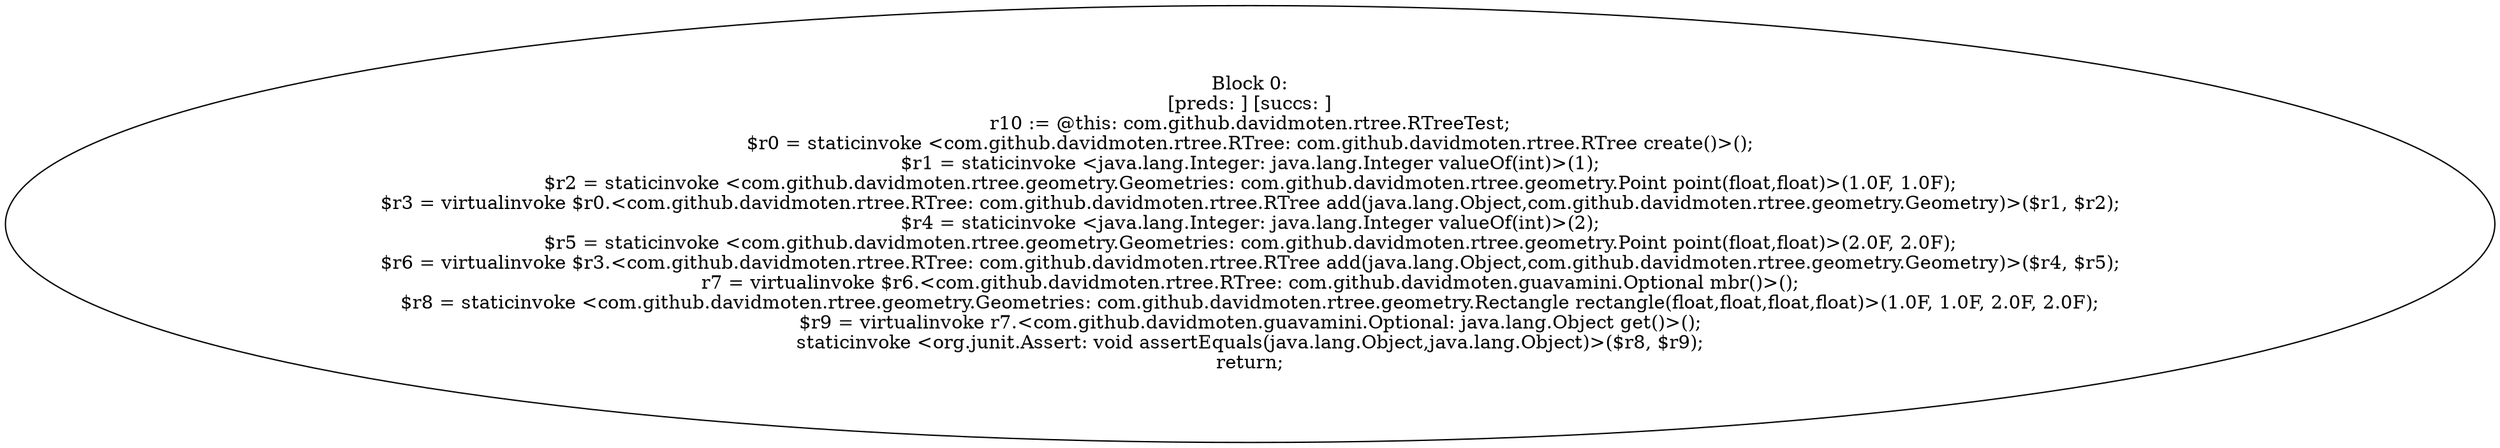 digraph "unitGraph" {
    "Block 0:
[preds: ] [succs: ]
r10 := @this: com.github.davidmoten.rtree.RTreeTest;
$r0 = staticinvoke <com.github.davidmoten.rtree.RTree: com.github.davidmoten.rtree.RTree create()>();
$r1 = staticinvoke <java.lang.Integer: java.lang.Integer valueOf(int)>(1);
$r2 = staticinvoke <com.github.davidmoten.rtree.geometry.Geometries: com.github.davidmoten.rtree.geometry.Point point(float,float)>(1.0F, 1.0F);
$r3 = virtualinvoke $r0.<com.github.davidmoten.rtree.RTree: com.github.davidmoten.rtree.RTree add(java.lang.Object,com.github.davidmoten.rtree.geometry.Geometry)>($r1, $r2);
$r4 = staticinvoke <java.lang.Integer: java.lang.Integer valueOf(int)>(2);
$r5 = staticinvoke <com.github.davidmoten.rtree.geometry.Geometries: com.github.davidmoten.rtree.geometry.Point point(float,float)>(2.0F, 2.0F);
$r6 = virtualinvoke $r3.<com.github.davidmoten.rtree.RTree: com.github.davidmoten.rtree.RTree add(java.lang.Object,com.github.davidmoten.rtree.geometry.Geometry)>($r4, $r5);
r7 = virtualinvoke $r6.<com.github.davidmoten.rtree.RTree: com.github.davidmoten.guavamini.Optional mbr()>();
$r8 = staticinvoke <com.github.davidmoten.rtree.geometry.Geometries: com.github.davidmoten.rtree.geometry.Rectangle rectangle(float,float,float,float)>(1.0F, 1.0F, 2.0F, 2.0F);
$r9 = virtualinvoke r7.<com.github.davidmoten.guavamini.Optional: java.lang.Object get()>();
staticinvoke <org.junit.Assert: void assertEquals(java.lang.Object,java.lang.Object)>($r8, $r9);
return;
"
}
